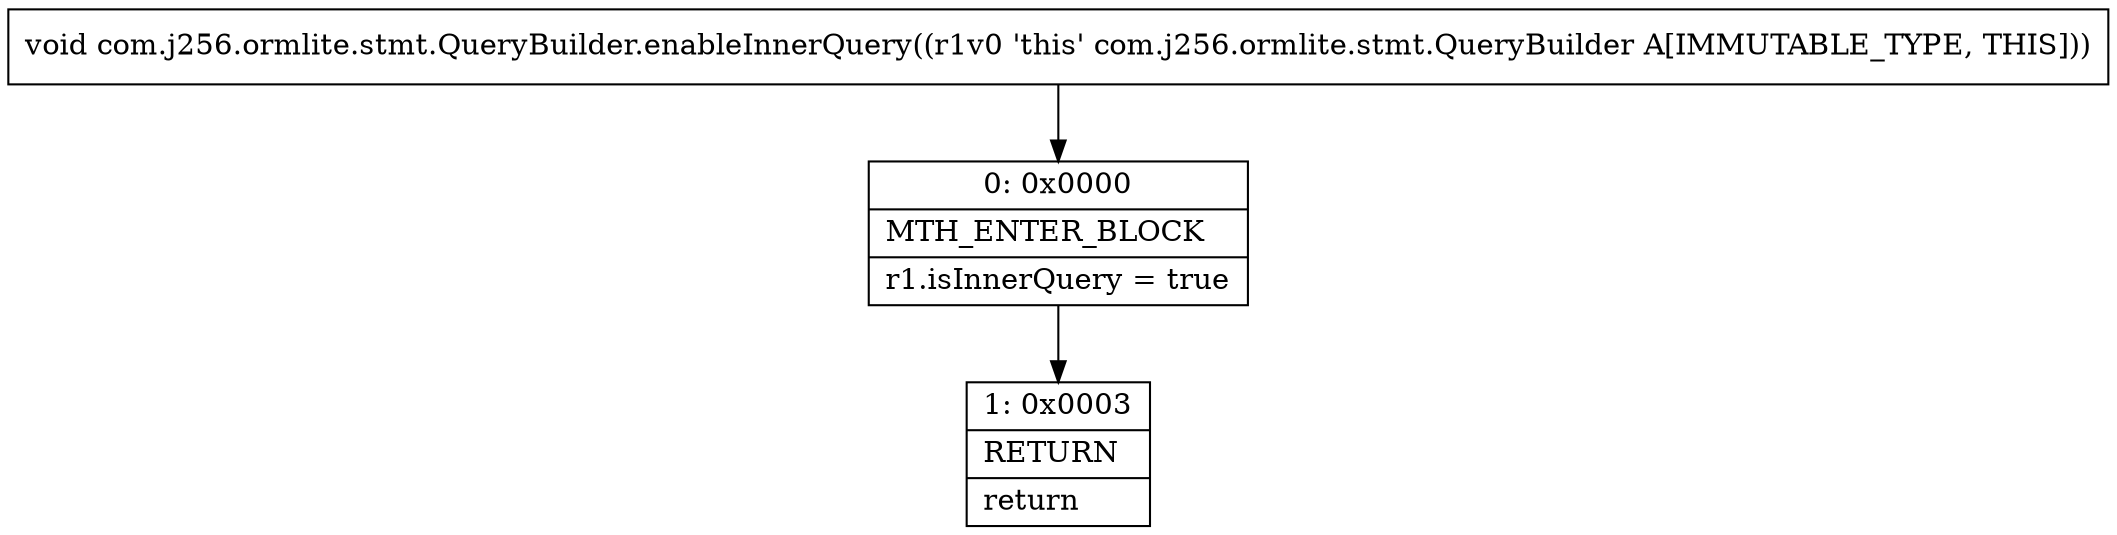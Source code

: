digraph "CFG forcom.j256.ormlite.stmt.QueryBuilder.enableInnerQuery()V" {
Node_0 [shape=record,label="{0\:\ 0x0000|MTH_ENTER_BLOCK\l|r1.isInnerQuery = true\l}"];
Node_1 [shape=record,label="{1\:\ 0x0003|RETURN\l|return\l}"];
MethodNode[shape=record,label="{void com.j256.ormlite.stmt.QueryBuilder.enableInnerQuery((r1v0 'this' com.j256.ormlite.stmt.QueryBuilder A[IMMUTABLE_TYPE, THIS])) }"];
MethodNode -> Node_0;
Node_0 -> Node_1;
}

